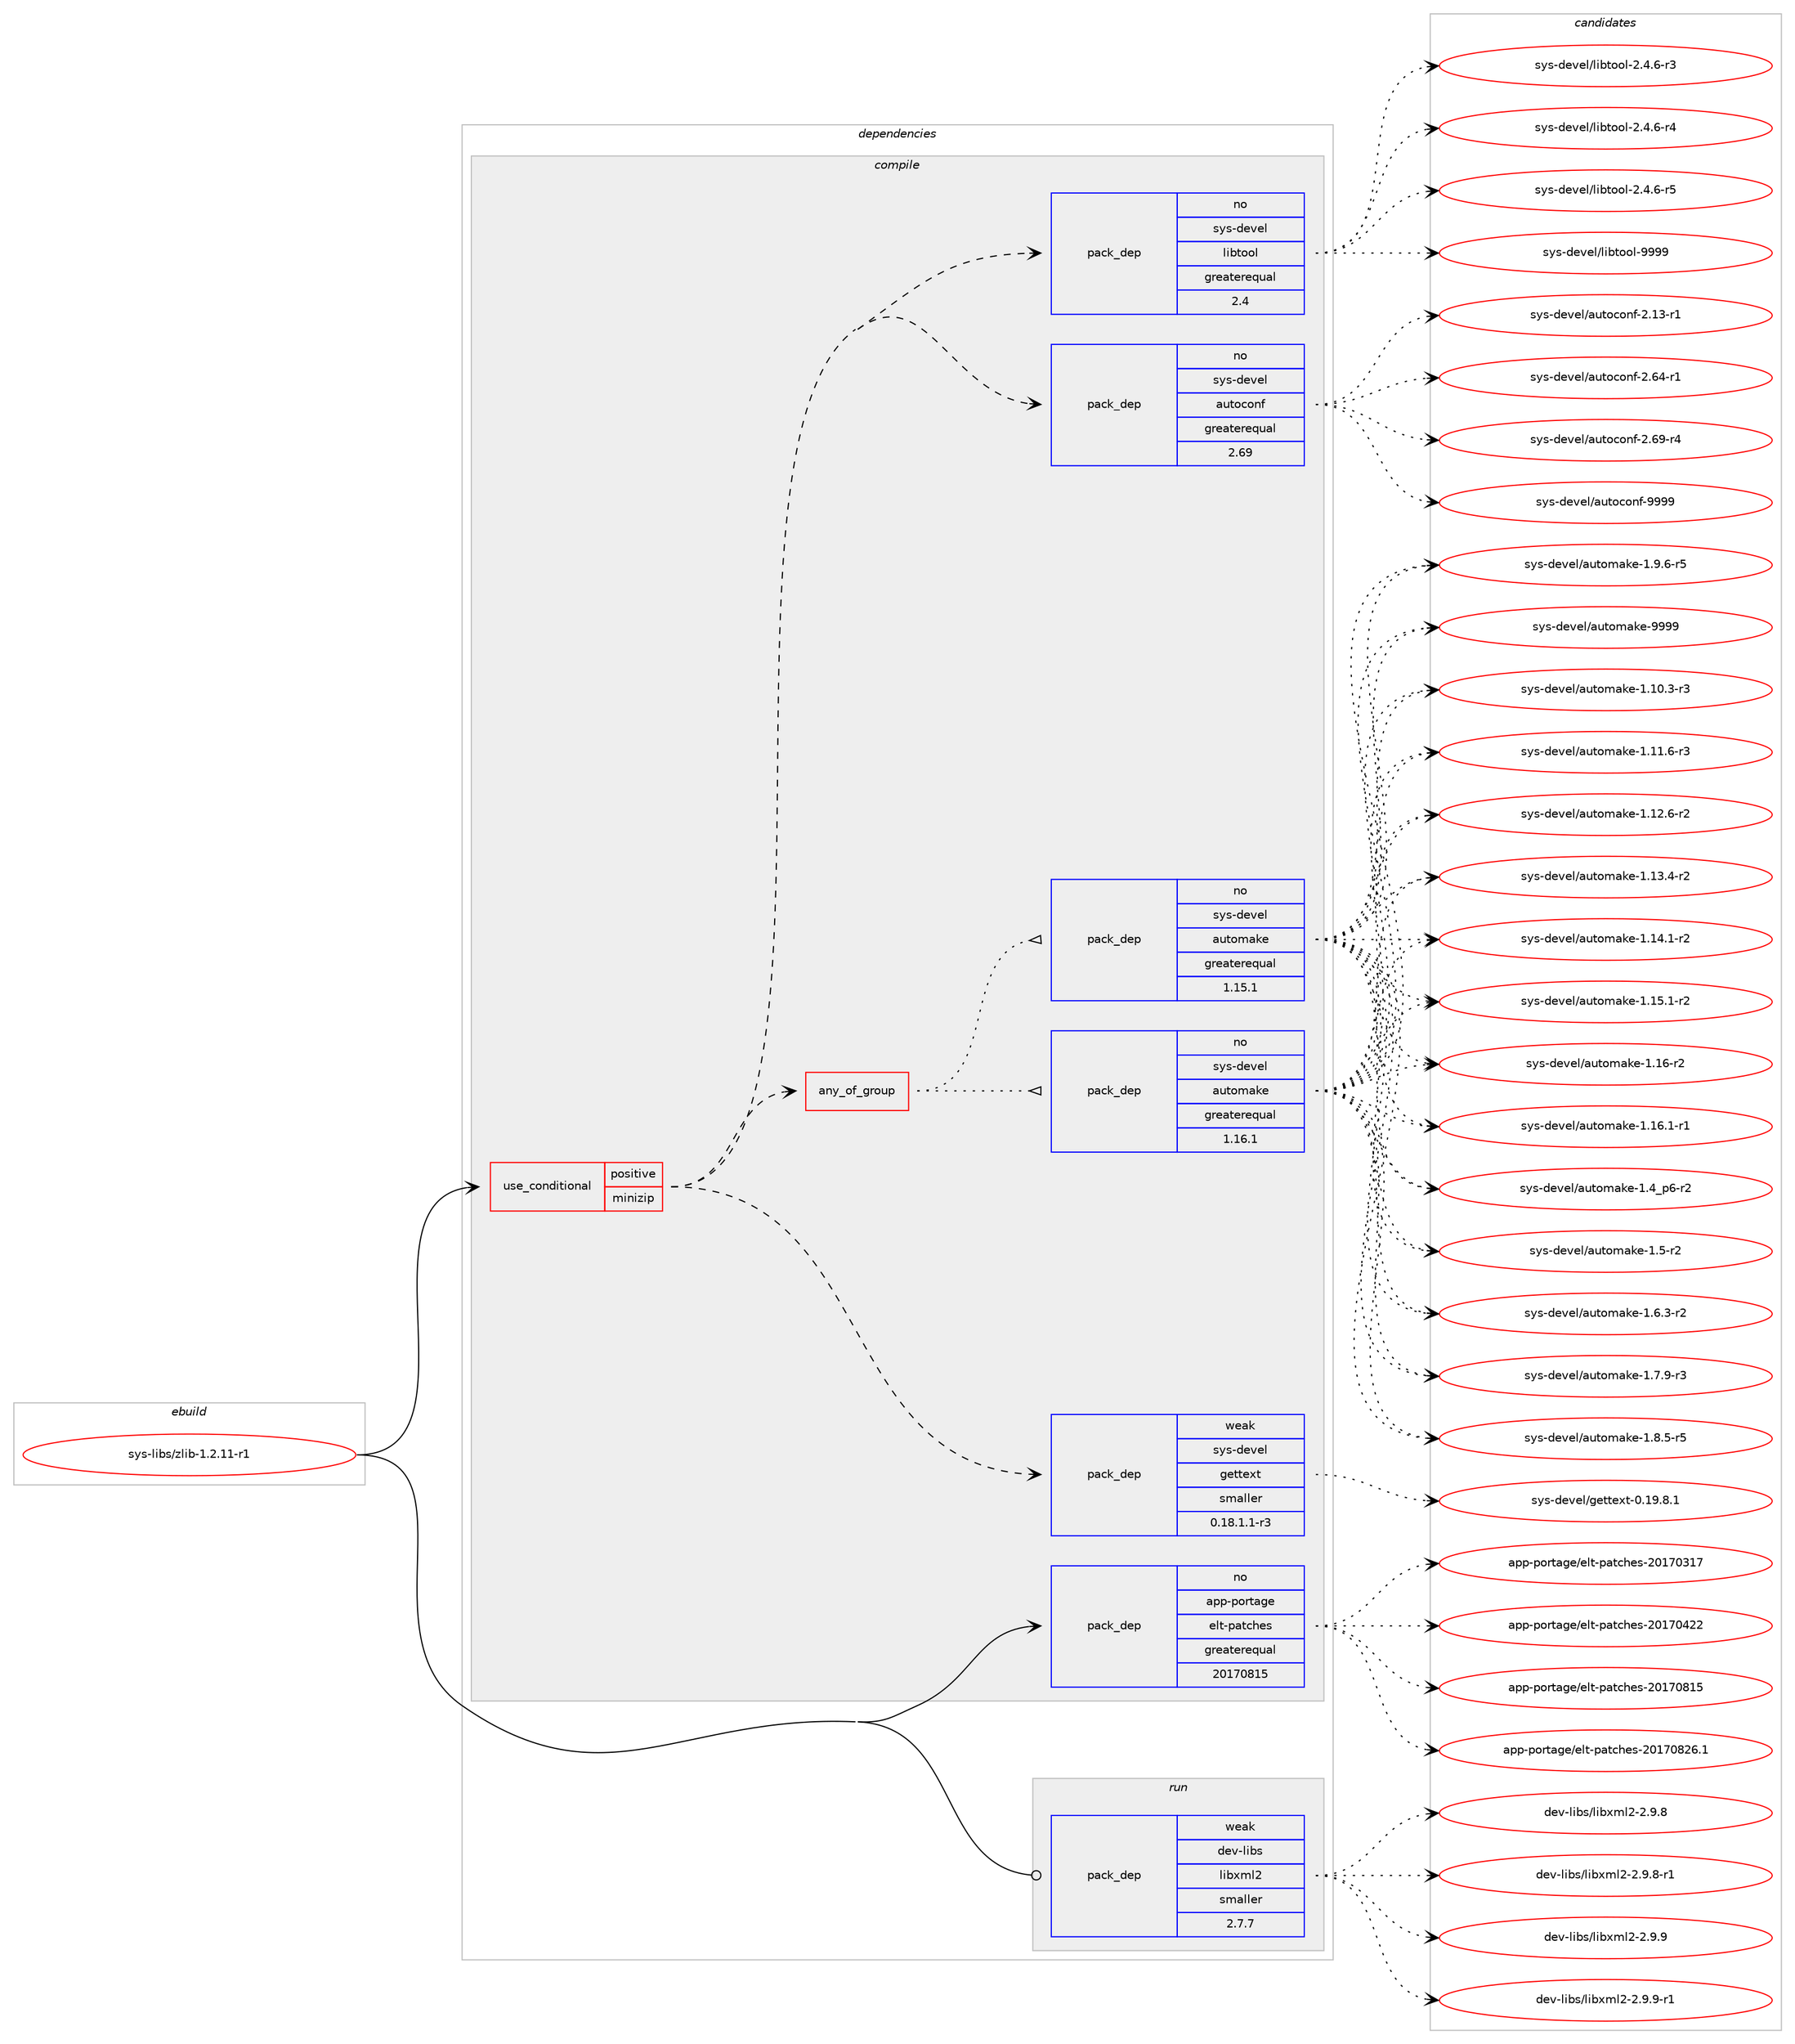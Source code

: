 digraph prolog {

# *************
# Graph options
# *************

newrank=true;
concentrate=true;
compound=true;
graph [rankdir=LR,fontname=Helvetica,fontsize=10,ranksep=1.5];#, ranksep=2.5, nodesep=0.2];
edge  [arrowhead=vee];
node  [fontname=Helvetica,fontsize=10];

# **********
# The ebuild
# **********

subgraph cluster_leftcol {
color=gray;
rank=same;
label=<<i>ebuild</i>>;
id [label="sys-libs/zlib-1.2.11-r1", color=red, width=4, href="../sys-libs/zlib-1.2.11-r1.svg"];
}

# ****************
# The dependencies
# ****************

subgraph cluster_midcol {
color=gray;
label=<<i>dependencies</i>>;
subgraph cluster_compile {
fillcolor="#eeeeee";
style=filled;
label=<<i>compile</i>>;
subgraph cond462284 {
dependency1739611 [label=<<TABLE BORDER="0" CELLBORDER="1" CELLSPACING="0" CELLPADDING="4"><TR><TD ROWSPAN="3" CELLPADDING="10">use_conditional</TD></TR><TR><TD>positive</TD></TR><TR><TD>minizip</TD></TR></TABLE>>, shape=none, color=red];
subgraph pack1248580 {
dependency1739612 [label=<<TABLE BORDER="0" CELLBORDER="1" CELLSPACING="0" CELLPADDING="4" WIDTH="220"><TR><TD ROWSPAN="6" CELLPADDING="30">pack_dep</TD></TR><TR><TD WIDTH="110">weak</TD></TR><TR><TD>sys-devel</TD></TR><TR><TD>gettext</TD></TR><TR><TD>smaller</TD></TR><TR><TD>0.18.1.1-r3</TD></TR></TABLE>>, shape=none, color=blue];
}
dependency1739611:e -> dependency1739612:w [weight=20,style="dashed",arrowhead="vee"];
subgraph any27755 {
dependency1739613 [label=<<TABLE BORDER="0" CELLBORDER="1" CELLSPACING="0" CELLPADDING="4"><TR><TD CELLPADDING="10">any_of_group</TD></TR></TABLE>>, shape=none, color=red];subgraph pack1248581 {
dependency1739614 [label=<<TABLE BORDER="0" CELLBORDER="1" CELLSPACING="0" CELLPADDING="4" WIDTH="220"><TR><TD ROWSPAN="6" CELLPADDING="30">pack_dep</TD></TR><TR><TD WIDTH="110">no</TD></TR><TR><TD>sys-devel</TD></TR><TR><TD>automake</TD></TR><TR><TD>greaterequal</TD></TR><TR><TD>1.16.1</TD></TR></TABLE>>, shape=none, color=blue];
}
dependency1739613:e -> dependency1739614:w [weight=20,style="dotted",arrowhead="oinv"];
subgraph pack1248582 {
dependency1739615 [label=<<TABLE BORDER="0" CELLBORDER="1" CELLSPACING="0" CELLPADDING="4" WIDTH="220"><TR><TD ROWSPAN="6" CELLPADDING="30">pack_dep</TD></TR><TR><TD WIDTH="110">no</TD></TR><TR><TD>sys-devel</TD></TR><TR><TD>automake</TD></TR><TR><TD>greaterequal</TD></TR><TR><TD>1.15.1</TD></TR></TABLE>>, shape=none, color=blue];
}
dependency1739613:e -> dependency1739615:w [weight=20,style="dotted",arrowhead="oinv"];
}
dependency1739611:e -> dependency1739613:w [weight=20,style="dashed",arrowhead="vee"];
subgraph pack1248583 {
dependency1739616 [label=<<TABLE BORDER="0" CELLBORDER="1" CELLSPACING="0" CELLPADDING="4" WIDTH="220"><TR><TD ROWSPAN="6" CELLPADDING="30">pack_dep</TD></TR><TR><TD WIDTH="110">no</TD></TR><TR><TD>sys-devel</TD></TR><TR><TD>autoconf</TD></TR><TR><TD>greaterequal</TD></TR><TR><TD>2.69</TD></TR></TABLE>>, shape=none, color=blue];
}
dependency1739611:e -> dependency1739616:w [weight=20,style="dashed",arrowhead="vee"];
subgraph pack1248584 {
dependency1739617 [label=<<TABLE BORDER="0" CELLBORDER="1" CELLSPACING="0" CELLPADDING="4" WIDTH="220"><TR><TD ROWSPAN="6" CELLPADDING="30">pack_dep</TD></TR><TR><TD WIDTH="110">no</TD></TR><TR><TD>sys-devel</TD></TR><TR><TD>libtool</TD></TR><TR><TD>greaterequal</TD></TR><TR><TD>2.4</TD></TR></TABLE>>, shape=none, color=blue];
}
dependency1739611:e -> dependency1739617:w [weight=20,style="dashed",arrowhead="vee"];
}
id:e -> dependency1739611:w [weight=20,style="solid",arrowhead="vee"];
subgraph pack1248585 {
dependency1739618 [label=<<TABLE BORDER="0" CELLBORDER="1" CELLSPACING="0" CELLPADDING="4" WIDTH="220"><TR><TD ROWSPAN="6" CELLPADDING="30">pack_dep</TD></TR><TR><TD WIDTH="110">no</TD></TR><TR><TD>app-portage</TD></TR><TR><TD>elt-patches</TD></TR><TR><TD>greaterequal</TD></TR><TR><TD>20170815</TD></TR></TABLE>>, shape=none, color=blue];
}
id:e -> dependency1739618:w [weight=20,style="solid",arrowhead="vee"];
}
subgraph cluster_compileandrun {
fillcolor="#eeeeee";
style=filled;
label=<<i>compile and run</i>>;
}
subgraph cluster_run {
fillcolor="#eeeeee";
style=filled;
label=<<i>run</i>>;
subgraph pack1248586 {
dependency1739619 [label=<<TABLE BORDER="0" CELLBORDER="1" CELLSPACING="0" CELLPADDING="4" WIDTH="220"><TR><TD ROWSPAN="6" CELLPADDING="30">pack_dep</TD></TR><TR><TD WIDTH="110">weak</TD></TR><TR><TD>dev-libs</TD></TR><TR><TD>libxml2</TD></TR><TR><TD>smaller</TD></TR><TR><TD>2.7.7</TD></TR></TABLE>>, shape=none, color=blue];
}
id:e -> dependency1739619:w [weight=20,style="solid",arrowhead="odot"];
}
}

# **************
# The candidates
# **************

subgraph cluster_choices {
rank=same;
color=gray;
label=<<i>candidates</i>>;

subgraph choice1248580 {
color=black;
nodesep=1;
choice1151211154510010111810110847103101116116101120116454846495746564649 [label="sys-devel/gettext-0.19.8.1", color=red, width=4,href="../sys-devel/gettext-0.19.8.1.svg"];
dependency1739612:e -> choice1151211154510010111810110847103101116116101120116454846495746564649:w [style=dotted,weight="100"];
}
subgraph choice1248581 {
color=black;
nodesep=1;
choice11512111545100101118101108479711711611110997107101454946494846514511451 [label="sys-devel/automake-1.10.3-r3", color=red, width=4,href="../sys-devel/automake-1.10.3-r3.svg"];
choice11512111545100101118101108479711711611110997107101454946494946544511451 [label="sys-devel/automake-1.11.6-r3", color=red, width=4,href="../sys-devel/automake-1.11.6-r3.svg"];
choice11512111545100101118101108479711711611110997107101454946495046544511450 [label="sys-devel/automake-1.12.6-r2", color=red, width=4,href="../sys-devel/automake-1.12.6-r2.svg"];
choice11512111545100101118101108479711711611110997107101454946495146524511450 [label="sys-devel/automake-1.13.4-r2", color=red, width=4,href="../sys-devel/automake-1.13.4-r2.svg"];
choice11512111545100101118101108479711711611110997107101454946495246494511450 [label="sys-devel/automake-1.14.1-r2", color=red, width=4,href="../sys-devel/automake-1.14.1-r2.svg"];
choice11512111545100101118101108479711711611110997107101454946495346494511450 [label="sys-devel/automake-1.15.1-r2", color=red, width=4,href="../sys-devel/automake-1.15.1-r2.svg"];
choice1151211154510010111810110847971171161111099710710145494649544511450 [label="sys-devel/automake-1.16-r2", color=red, width=4,href="../sys-devel/automake-1.16-r2.svg"];
choice11512111545100101118101108479711711611110997107101454946495446494511449 [label="sys-devel/automake-1.16.1-r1", color=red, width=4,href="../sys-devel/automake-1.16.1-r1.svg"];
choice115121115451001011181011084797117116111109971071014549465295112544511450 [label="sys-devel/automake-1.4_p6-r2", color=red, width=4,href="../sys-devel/automake-1.4_p6-r2.svg"];
choice11512111545100101118101108479711711611110997107101454946534511450 [label="sys-devel/automake-1.5-r2", color=red, width=4,href="../sys-devel/automake-1.5-r2.svg"];
choice115121115451001011181011084797117116111109971071014549465446514511450 [label="sys-devel/automake-1.6.3-r2", color=red, width=4,href="../sys-devel/automake-1.6.3-r2.svg"];
choice115121115451001011181011084797117116111109971071014549465546574511451 [label="sys-devel/automake-1.7.9-r3", color=red, width=4,href="../sys-devel/automake-1.7.9-r3.svg"];
choice115121115451001011181011084797117116111109971071014549465646534511453 [label="sys-devel/automake-1.8.5-r5", color=red, width=4,href="../sys-devel/automake-1.8.5-r5.svg"];
choice115121115451001011181011084797117116111109971071014549465746544511453 [label="sys-devel/automake-1.9.6-r5", color=red, width=4,href="../sys-devel/automake-1.9.6-r5.svg"];
choice115121115451001011181011084797117116111109971071014557575757 [label="sys-devel/automake-9999", color=red, width=4,href="../sys-devel/automake-9999.svg"];
dependency1739614:e -> choice11512111545100101118101108479711711611110997107101454946494846514511451:w [style=dotted,weight="100"];
dependency1739614:e -> choice11512111545100101118101108479711711611110997107101454946494946544511451:w [style=dotted,weight="100"];
dependency1739614:e -> choice11512111545100101118101108479711711611110997107101454946495046544511450:w [style=dotted,weight="100"];
dependency1739614:e -> choice11512111545100101118101108479711711611110997107101454946495146524511450:w [style=dotted,weight="100"];
dependency1739614:e -> choice11512111545100101118101108479711711611110997107101454946495246494511450:w [style=dotted,weight="100"];
dependency1739614:e -> choice11512111545100101118101108479711711611110997107101454946495346494511450:w [style=dotted,weight="100"];
dependency1739614:e -> choice1151211154510010111810110847971171161111099710710145494649544511450:w [style=dotted,weight="100"];
dependency1739614:e -> choice11512111545100101118101108479711711611110997107101454946495446494511449:w [style=dotted,weight="100"];
dependency1739614:e -> choice115121115451001011181011084797117116111109971071014549465295112544511450:w [style=dotted,weight="100"];
dependency1739614:e -> choice11512111545100101118101108479711711611110997107101454946534511450:w [style=dotted,weight="100"];
dependency1739614:e -> choice115121115451001011181011084797117116111109971071014549465446514511450:w [style=dotted,weight="100"];
dependency1739614:e -> choice115121115451001011181011084797117116111109971071014549465546574511451:w [style=dotted,weight="100"];
dependency1739614:e -> choice115121115451001011181011084797117116111109971071014549465646534511453:w [style=dotted,weight="100"];
dependency1739614:e -> choice115121115451001011181011084797117116111109971071014549465746544511453:w [style=dotted,weight="100"];
dependency1739614:e -> choice115121115451001011181011084797117116111109971071014557575757:w [style=dotted,weight="100"];
}
subgraph choice1248582 {
color=black;
nodesep=1;
choice11512111545100101118101108479711711611110997107101454946494846514511451 [label="sys-devel/automake-1.10.3-r3", color=red, width=4,href="../sys-devel/automake-1.10.3-r3.svg"];
choice11512111545100101118101108479711711611110997107101454946494946544511451 [label="sys-devel/automake-1.11.6-r3", color=red, width=4,href="../sys-devel/automake-1.11.6-r3.svg"];
choice11512111545100101118101108479711711611110997107101454946495046544511450 [label="sys-devel/automake-1.12.6-r2", color=red, width=4,href="../sys-devel/automake-1.12.6-r2.svg"];
choice11512111545100101118101108479711711611110997107101454946495146524511450 [label="sys-devel/automake-1.13.4-r2", color=red, width=4,href="../sys-devel/automake-1.13.4-r2.svg"];
choice11512111545100101118101108479711711611110997107101454946495246494511450 [label="sys-devel/automake-1.14.1-r2", color=red, width=4,href="../sys-devel/automake-1.14.1-r2.svg"];
choice11512111545100101118101108479711711611110997107101454946495346494511450 [label="sys-devel/automake-1.15.1-r2", color=red, width=4,href="../sys-devel/automake-1.15.1-r2.svg"];
choice1151211154510010111810110847971171161111099710710145494649544511450 [label="sys-devel/automake-1.16-r2", color=red, width=4,href="../sys-devel/automake-1.16-r2.svg"];
choice11512111545100101118101108479711711611110997107101454946495446494511449 [label="sys-devel/automake-1.16.1-r1", color=red, width=4,href="../sys-devel/automake-1.16.1-r1.svg"];
choice115121115451001011181011084797117116111109971071014549465295112544511450 [label="sys-devel/automake-1.4_p6-r2", color=red, width=4,href="../sys-devel/automake-1.4_p6-r2.svg"];
choice11512111545100101118101108479711711611110997107101454946534511450 [label="sys-devel/automake-1.5-r2", color=red, width=4,href="../sys-devel/automake-1.5-r2.svg"];
choice115121115451001011181011084797117116111109971071014549465446514511450 [label="sys-devel/automake-1.6.3-r2", color=red, width=4,href="../sys-devel/automake-1.6.3-r2.svg"];
choice115121115451001011181011084797117116111109971071014549465546574511451 [label="sys-devel/automake-1.7.9-r3", color=red, width=4,href="../sys-devel/automake-1.7.9-r3.svg"];
choice115121115451001011181011084797117116111109971071014549465646534511453 [label="sys-devel/automake-1.8.5-r5", color=red, width=4,href="../sys-devel/automake-1.8.5-r5.svg"];
choice115121115451001011181011084797117116111109971071014549465746544511453 [label="sys-devel/automake-1.9.6-r5", color=red, width=4,href="../sys-devel/automake-1.9.6-r5.svg"];
choice115121115451001011181011084797117116111109971071014557575757 [label="sys-devel/automake-9999", color=red, width=4,href="../sys-devel/automake-9999.svg"];
dependency1739615:e -> choice11512111545100101118101108479711711611110997107101454946494846514511451:w [style=dotted,weight="100"];
dependency1739615:e -> choice11512111545100101118101108479711711611110997107101454946494946544511451:w [style=dotted,weight="100"];
dependency1739615:e -> choice11512111545100101118101108479711711611110997107101454946495046544511450:w [style=dotted,weight="100"];
dependency1739615:e -> choice11512111545100101118101108479711711611110997107101454946495146524511450:w [style=dotted,weight="100"];
dependency1739615:e -> choice11512111545100101118101108479711711611110997107101454946495246494511450:w [style=dotted,weight="100"];
dependency1739615:e -> choice11512111545100101118101108479711711611110997107101454946495346494511450:w [style=dotted,weight="100"];
dependency1739615:e -> choice1151211154510010111810110847971171161111099710710145494649544511450:w [style=dotted,weight="100"];
dependency1739615:e -> choice11512111545100101118101108479711711611110997107101454946495446494511449:w [style=dotted,weight="100"];
dependency1739615:e -> choice115121115451001011181011084797117116111109971071014549465295112544511450:w [style=dotted,weight="100"];
dependency1739615:e -> choice11512111545100101118101108479711711611110997107101454946534511450:w [style=dotted,weight="100"];
dependency1739615:e -> choice115121115451001011181011084797117116111109971071014549465446514511450:w [style=dotted,weight="100"];
dependency1739615:e -> choice115121115451001011181011084797117116111109971071014549465546574511451:w [style=dotted,weight="100"];
dependency1739615:e -> choice115121115451001011181011084797117116111109971071014549465646534511453:w [style=dotted,weight="100"];
dependency1739615:e -> choice115121115451001011181011084797117116111109971071014549465746544511453:w [style=dotted,weight="100"];
dependency1739615:e -> choice115121115451001011181011084797117116111109971071014557575757:w [style=dotted,weight="100"];
}
subgraph choice1248583 {
color=black;
nodesep=1;
choice1151211154510010111810110847971171161119911111010245504649514511449 [label="sys-devel/autoconf-2.13-r1", color=red, width=4,href="../sys-devel/autoconf-2.13-r1.svg"];
choice1151211154510010111810110847971171161119911111010245504654524511449 [label="sys-devel/autoconf-2.64-r1", color=red, width=4,href="../sys-devel/autoconf-2.64-r1.svg"];
choice1151211154510010111810110847971171161119911111010245504654574511452 [label="sys-devel/autoconf-2.69-r4", color=red, width=4,href="../sys-devel/autoconf-2.69-r4.svg"];
choice115121115451001011181011084797117116111991111101024557575757 [label="sys-devel/autoconf-9999", color=red, width=4,href="../sys-devel/autoconf-9999.svg"];
dependency1739616:e -> choice1151211154510010111810110847971171161119911111010245504649514511449:w [style=dotted,weight="100"];
dependency1739616:e -> choice1151211154510010111810110847971171161119911111010245504654524511449:w [style=dotted,weight="100"];
dependency1739616:e -> choice1151211154510010111810110847971171161119911111010245504654574511452:w [style=dotted,weight="100"];
dependency1739616:e -> choice115121115451001011181011084797117116111991111101024557575757:w [style=dotted,weight="100"];
}
subgraph choice1248584 {
color=black;
nodesep=1;
choice1151211154510010111810110847108105981161111111084550465246544511451 [label="sys-devel/libtool-2.4.6-r3", color=red, width=4,href="../sys-devel/libtool-2.4.6-r3.svg"];
choice1151211154510010111810110847108105981161111111084550465246544511452 [label="sys-devel/libtool-2.4.6-r4", color=red, width=4,href="../sys-devel/libtool-2.4.6-r4.svg"];
choice1151211154510010111810110847108105981161111111084550465246544511453 [label="sys-devel/libtool-2.4.6-r5", color=red, width=4,href="../sys-devel/libtool-2.4.6-r5.svg"];
choice1151211154510010111810110847108105981161111111084557575757 [label="sys-devel/libtool-9999", color=red, width=4,href="../sys-devel/libtool-9999.svg"];
dependency1739617:e -> choice1151211154510010111810110847108105981161111111084550465246544511451:w [style=dotted,weight="100"];
dependency1739617:e -> choice1151211154510010111810110847108105981161111111084550465246544511452:w [style=dotted,weight="100"];
dependency1739617:e -> choice1151211154510010111810110847108105981161111111084550465246544511453:w [style=dotted,weight="100"];
dependency1739617:e -> choice1151211154510010111810110847108105981161111111084557575757:w [style=dotted,weight="100"];
}
subgraph choice1248585 {
color=black;
nodesep=1;
choice97112112451121111141169710310147101108116451129711699104101115455048495548514955 [label="app-portage/elt-patches-20170317", color=red, width=4,href="../app-portage/elt-patches-20170317.svg"];
choice97112112451121111141169710310147101108116451129711699104101115455048495548525050 [label="app-portage/elt-patches-20170422", color=red, width=4,href="../app-portage/elt-patches-20170422.svg"];
choice97112112451121111141169710310147101108116451129711699104101115455048495548564953 [label="app-portage/elt-patches-20170815", color=red, width=4,href="../app-portage/elt-patches-20170815.svg"];
choice971121124511211111411697103101471011081164511297116991041011154550484955485650544649 [label="app-portage/elt-patches-20170826.1", color=red, width=4,href="../app-portage/elt-patches-20170826.1.svg"];
dependency1739618:e -> choice97112112451121111141169710310147101108116451129711699104101115455048495548514955:w [style=dotted,weight="100"];
dependency1739618:e -> choice97112112451121111141169710310147101108116451129711699104101115455048495548525050:w [style=dotted,weight="100"];
dependency1739618:e -> choice97112112451121111141169710310147101108116451129711699104101115455048495548564953:w [style=dotted,weight="100"];
dependency1739618:e -> choice971121124511211111411697103101471011081164511297116991041011154550484955485650544649:w [style=dotted,weight="100"];
}
subgraph choice1248586 {
color=black;
nodesep=1;
choice1001011184510810598115471081059812010910850455046574656 [label="dev-libs/libxml2-2.9.8", color=red, width=4,href="../dev-libs/libxml2-2.9.8.svg"];
choice10010111845108105981154710810598120109108504550465746564511449 [label="dev-libs/libxml2-2.9.8-r1", color=red, width=4,href="../dev-libs/libxml2-2.9.8-r1.svg"];
choice1001011184510810598115471081059812010910850455046574657 [label="dev-libs/libxml2-2.9.9", color=red, width=4,href="../dev-libs/libxml2-2.9.9.svg"];
choice10010111845108105981154710810598120109108504550465746574511449 [label="dev-libs/libxml2-2.9.9-r1", color=red, width=4,href="../dev-libs/libxml2-2.9.9-r1.svg"];
dependency1739619:e -> choice1001011184510810598115471081059812010910850455046574656:w [style=dotted,weight="100"];
dependency1739619:e -> choice10010111845108105981154710810598120109108504550465746564511449:w [style=dotted,weight="100"];
dependency1739619:e -> choice1001011184510810598115471081059812010910850455046574657:w [style=dotted,weight="100"];
dependency1739619:e -> choice10010111845108105981154710810598120109108504550465746574511449:w [style=dotted,weight="100"];
}
}

}
